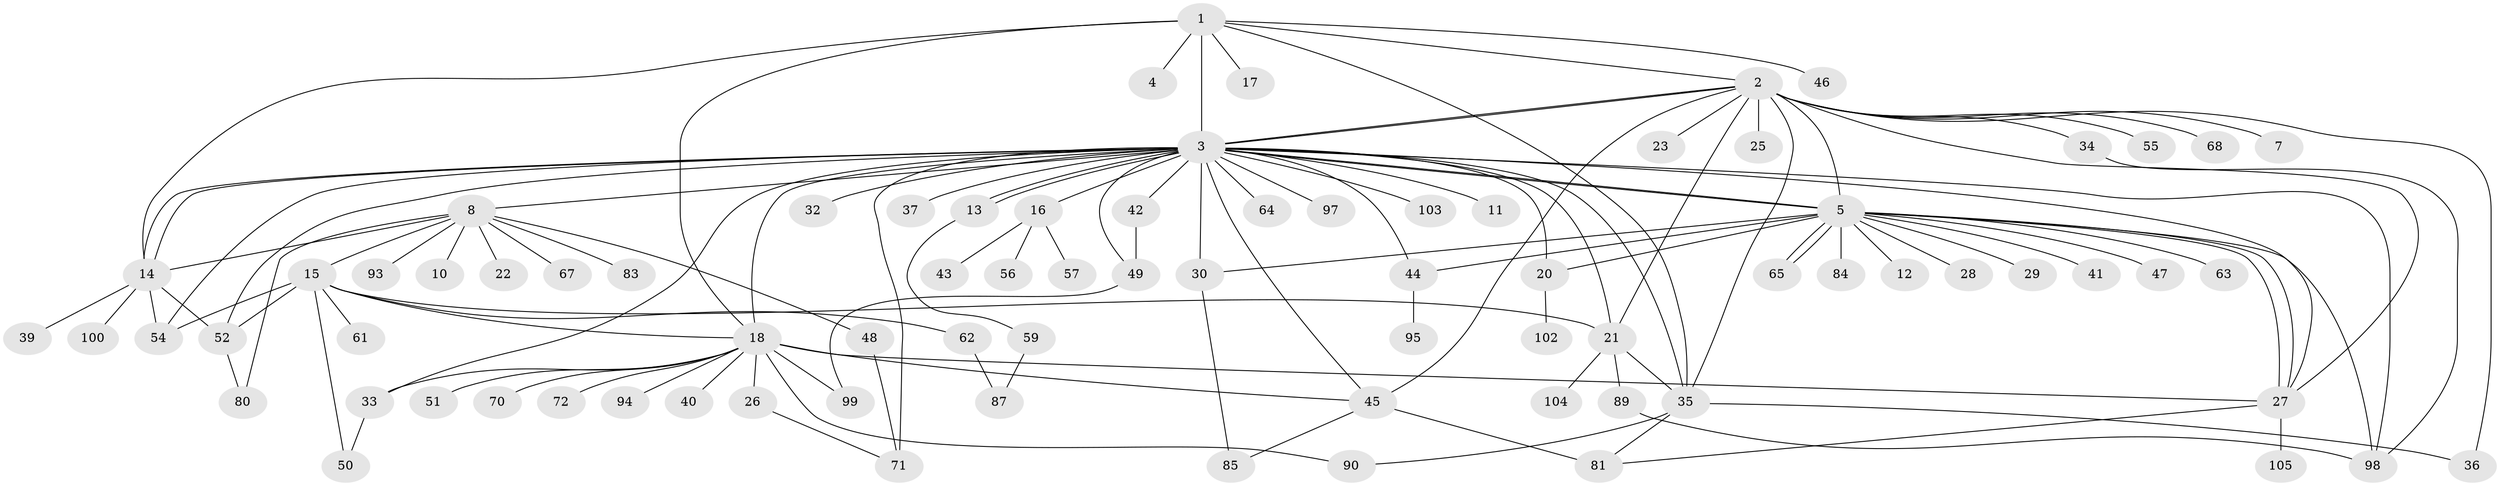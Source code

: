 // Generated by graph-tools (version 1.1) at 2025/23/03/03/25 07:23:54]
// undirected, 80 vertices, 124 edges
graph export_dot {
graph [start="1"]
  node [color=gray90,style=filled];
  1 [super="+9"];
  2 [super="+53"];
  3 [super="+6"];
  4 [super="+86"];
  5 [super="+24"];
  7;
  8 [super="+96"];
  10;
  11;
  12 [super="+31"];
  13;
  14 [super="+75"];
  15 [super="+38"];
  16 [super="+69"];
  17;
  18 [super="+19"];
  20 [super="+88"];
  21 [super="+58"];
  22;
  23;
  25 [super="+79"];
  26;
  27 [super="+60"];
  28;
  29;
  30 [super="+78"];
  32;
  33;
  34;
  35 [super="+74"];
  36 [super="+101"];
  37;
  39;
  40;
  41;
  42;
  43;
  44;
  45 [super="+76"];
  46;
  47;
  48 [super="+77"];
  49 [super="+66"];
  50 [super="+91"];
  51;
  52;
  54;
  55;
  56;
  57;
  59 [super="+82"];
  61;
  62;
  63;
  64;
  65;
  67;
  68;
  70;
  71 [super="+73"];
  72;
  80;
  81;
  83;
  84;
  85;
  87 [super="+92"];
  89;
  90;
  93;
  94;
  95;
  97;
  98;
  99;
  100;
  102;
  103;
  104;
  105;
  1 -- 2;
  1 -- 3 [weight=2];
  1 -- 4;
  1 -- 18;
  1 -- 46;
  1 -- 17;
  1 -- 35;
  1 -- 14;
  2 -- 3 [weight=2];
  2 -- 3;
  2 -- 7;
  2 -- 21;
  2 -- 23;
  2 -- 25;
  2 -- 34;
  2 -- 36;
  2 -- 45;
  2 -- 55;
  2 -- 68;
  2 -- 27;
  2 -- 35;
  2 -- 5;
  3 -- 5 [weight=2];
  3 -- 5;
  3 -- 8;
  3 -- 11;
  3 -- 13;
  3 -- 13;
  3 -- 14;
  3 -- 14;
  3 -- 16 [weight=2];
  3 -- 18 [weight=2];
  3 -- 20;
  3 -- 30;
  3 -- 33;
  3 -- 37;
  3 -- 42 [weight=2];
  3 -- 52;
  3 -- 54;
  3 -- 64;
  3 -- 71;
  3 -- 32;
  3 -- 97;
  3 -- 35;
  3 -- 98;
  3 -- 103;
  3 -- 44;
  3 -- 45;
  3 -- 27;
  3 -- 49;
  3 -- 21 [weight=2];
  5 -- 12;
  5 -- 20;
  5 -- 27;
  5 -- 27;
  5 -- 28;
  5 -- 29;
  5 -- 41;
  5 -- 44;
  5 -- 47;
  5 -- 63;
  5 -- 65;
  5 -- 65;
  5 -- 84;
  5 -- 98;
  5 -- 30;
  8 -- 10;
  8 -- 15;
  8 -- 22;
  8 -- 48;
  8 -- 67;
  8 -- 80;
  8 -- 83;
  8 -- 93;
  8 -- 14;
  13 -- 59;
  14 -- 39;
  14 -- 52;
  14 -- 54;
  14 -- 100;
  15 -- 54;
  15 -- 62;
  15 -- 50;
  15 -- 52;
  15 -- 61;
  15 -- 18;
  15 -- 21;
  16 -- 43;
  16 -- 56;
  16 -- 57;
  18 -- 26;
  18 -- 40;
  18 -- 51;
  18 -- 72;
  18 -- 90;
  18 -- 94;
  18 -- 99;
  18 -- 45;
  18 -- 27;
  18 -- 33;
  18 -- 70;
  20 -- 102;
  21 -- 104;
  21 -- 35;
  21 -- 89;
  26 -- 71;
  27 -- 81;
  27 -- 105;
  30 -- 85;
  33 -- 50;
  34 -- 98;
  35 -- 36;
  35 -- 81;
  35 -- 90;
  42 -- 49;
  44 -- 95;
  45 -- 81 [weight=2];
  45 -- 85;
  48 -- 71;
  49 -- 99;
  52 -- 80;
  59 -- 87;
  62 -- 87;
  89 -- 98;
}
